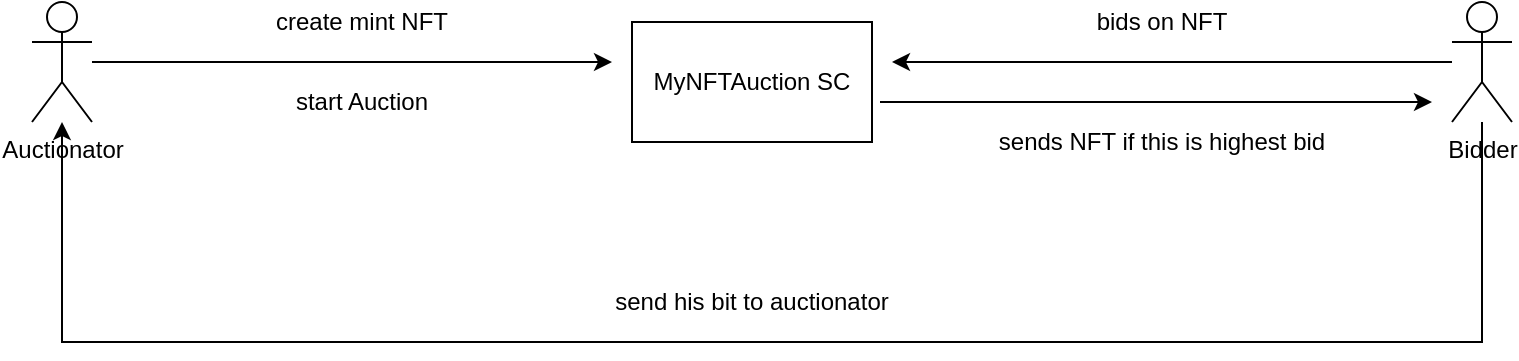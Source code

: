 <mxfile version="14.4.3" type="device"><diagram id="3LLDQCwrEtTMA-vBUq1f" name="Seite-1"><mxGraphModel dx="1422" dy="822" grid="1" gridSize="10" guides="1" tooltips="1" connect="1" arrows="1" fold="1" page="1" pageScale="1" pageWidth="827" pageHeight="1169" math="0" shadow="0"><root><mxCell id="0"/><mxCell id="1" parent="0"/><mxCell id="FcJQs82_CzJVPBOYJATO-5" style="edgeStyle=orthogonalEdgeStyle;rounded=0;orthogonalLoop=1;jettySize=auto;html=1;" edge="1" parent="1" source="FcJQs82_CzJVPBOYJATO-1"><mxGeometry relative="1" as="geometry"><mxPoint x="350" y="100" as="targetPoint"/></mxGeometry></mxCell><mxCell id="FcJQs82_CzJVPBOYJATO-1" value="Auctionator" style="shape=umlActor;verticalLabelPosition=bottom;verticalAlign=top;html=1;outlineConnect=0;" vertex="1" parent="1"><mxGeometry x="60" y="70" width="30" height="60" as="geometry"/></mxCell><mxCell id="FcJQs82_CzJVPBOYJATO-11" style="edgeStyle=orthogonalEdgeStyle;rounded=0;orthogonalLoop=1;jettySize=auto;html=1;" edge="1" parent="1"><mxGeometry relative="1" as="geometry"><mxPoint x="760" y="120" as="targetPoint"/><mxPoint x="484" y="120" as="sourcePoint"/></mxGeometry></mxCell><mxCell id="FcJQs82_CzJVPBOYJATO-4" value="MyNFTAuction SC" style="rounded=0;whiteSpace=wrap;html=1;" vertex="1" parent="1"><mxGeometry x="360" y="80" width="120" height="60" as="geometry"/></mxCell><mxCell id="FcJQs82_CzJVPBOYJATO-7" value="create mint NFT" style="text;html=1;strokeColor=none;fillColor=none;align=center;verticalAlign=middle;whiteSpace=wrap;rounded=0;" vertex="1" parent="1"><mxGeometry x="170" y="70" width="110" height="20" as="geometry"/></mxCell><mxCell id="FcJQs82_CzJVPBOYJATO-8" value="start Auction" style="text;html=1;strokeColor=none;fillColor=none;align=center;verticalAlign=middle;whiteSpace=wrap;rounded=0;" vertex="1" parent="1"><mxGeometry x="170" y="110" width="110" height="20" as="geometry"/></mxCell><mxCell id="FcJQs82_CzJVPBOYJATO-10" style="edgeStyle=orthogonalEdgeStyle;rounded=0;orthogonalLoop=1;jettySize=auto;html=1;" edge="1" parent="1" source="FcJQs82_CzJVPBOYJATO-9"><mxGeometry relative="1" as="geometry"><mxPoint x="490" y="100" as="targetPoint"/></mxGeometry></mxCell><mxCell id="FcJQs82_CzJVPBOYJATO-18" style="edgeStyle=orthogonalEdgeStyle;rounded=0;orthogonalLoop=1;jettySize=auto;html=1;" edge="1" parent="1" source="FcJQs82_CzJVPBOYJATO-9" target="FcJQs82_CzJVPBOYJATO-1"><mxGeometry relative="1" as="geometry"><Array as="points"><mxPoint x="785" y="240"/><mxPoint x="75" y="240"/></Array></mxGeometry></mxCell><mxCell id="FcJQs82_CzJVPBOYJATO-9" value="Bidder" style="shape=umlActor;verticalLabelPosition=bottom;verticalAlign=top;html=1;outlineConnect=0;" vertex="1" parent="1"><mxGeometry x="770" y="70" width="30" height="60" as="geometry"/></mxCell><mxCell id="FcJQs82_CzJVPBOYJATO-13" value="bids on NFT" style="text;html=1;strokeColor=none;fillColor=none;align=center;verticalAlign=middle;whiteSpace=wrap;rounded=0;" vertex="1" parent="1"><mxGeometry x="590" y="70" width="70" height="20" as="geometry"/></mxCell><mxCell id="FcJQs82_CzJVPBOYJATO-20" value="sends NFT if this is highest bid" style="text;html=1;strokeColor=none;fillColor=none;align=center;verticalAlign=middle;whiteSpace=wrap;rounded=0;" vertex="1" parent="1"><mxGeometry x="535" y="130" width="180" height="20" as="geometry"/></mxCell><mxCell id="FcJQs82_CzJVPBOYJATO-21" value="send his bit to auctionator" style="text;html=1;strokeColor=none;fillColor=none;align=center;verticalAlign=middle;whiteSpace=wrap;rounded=0;" vertex="1" parent="1"><mxGeometry x="340" y="210" width="160" height="20" as="geometry"/></mxCell></root></mxGraphModel></diagram></mxfile>